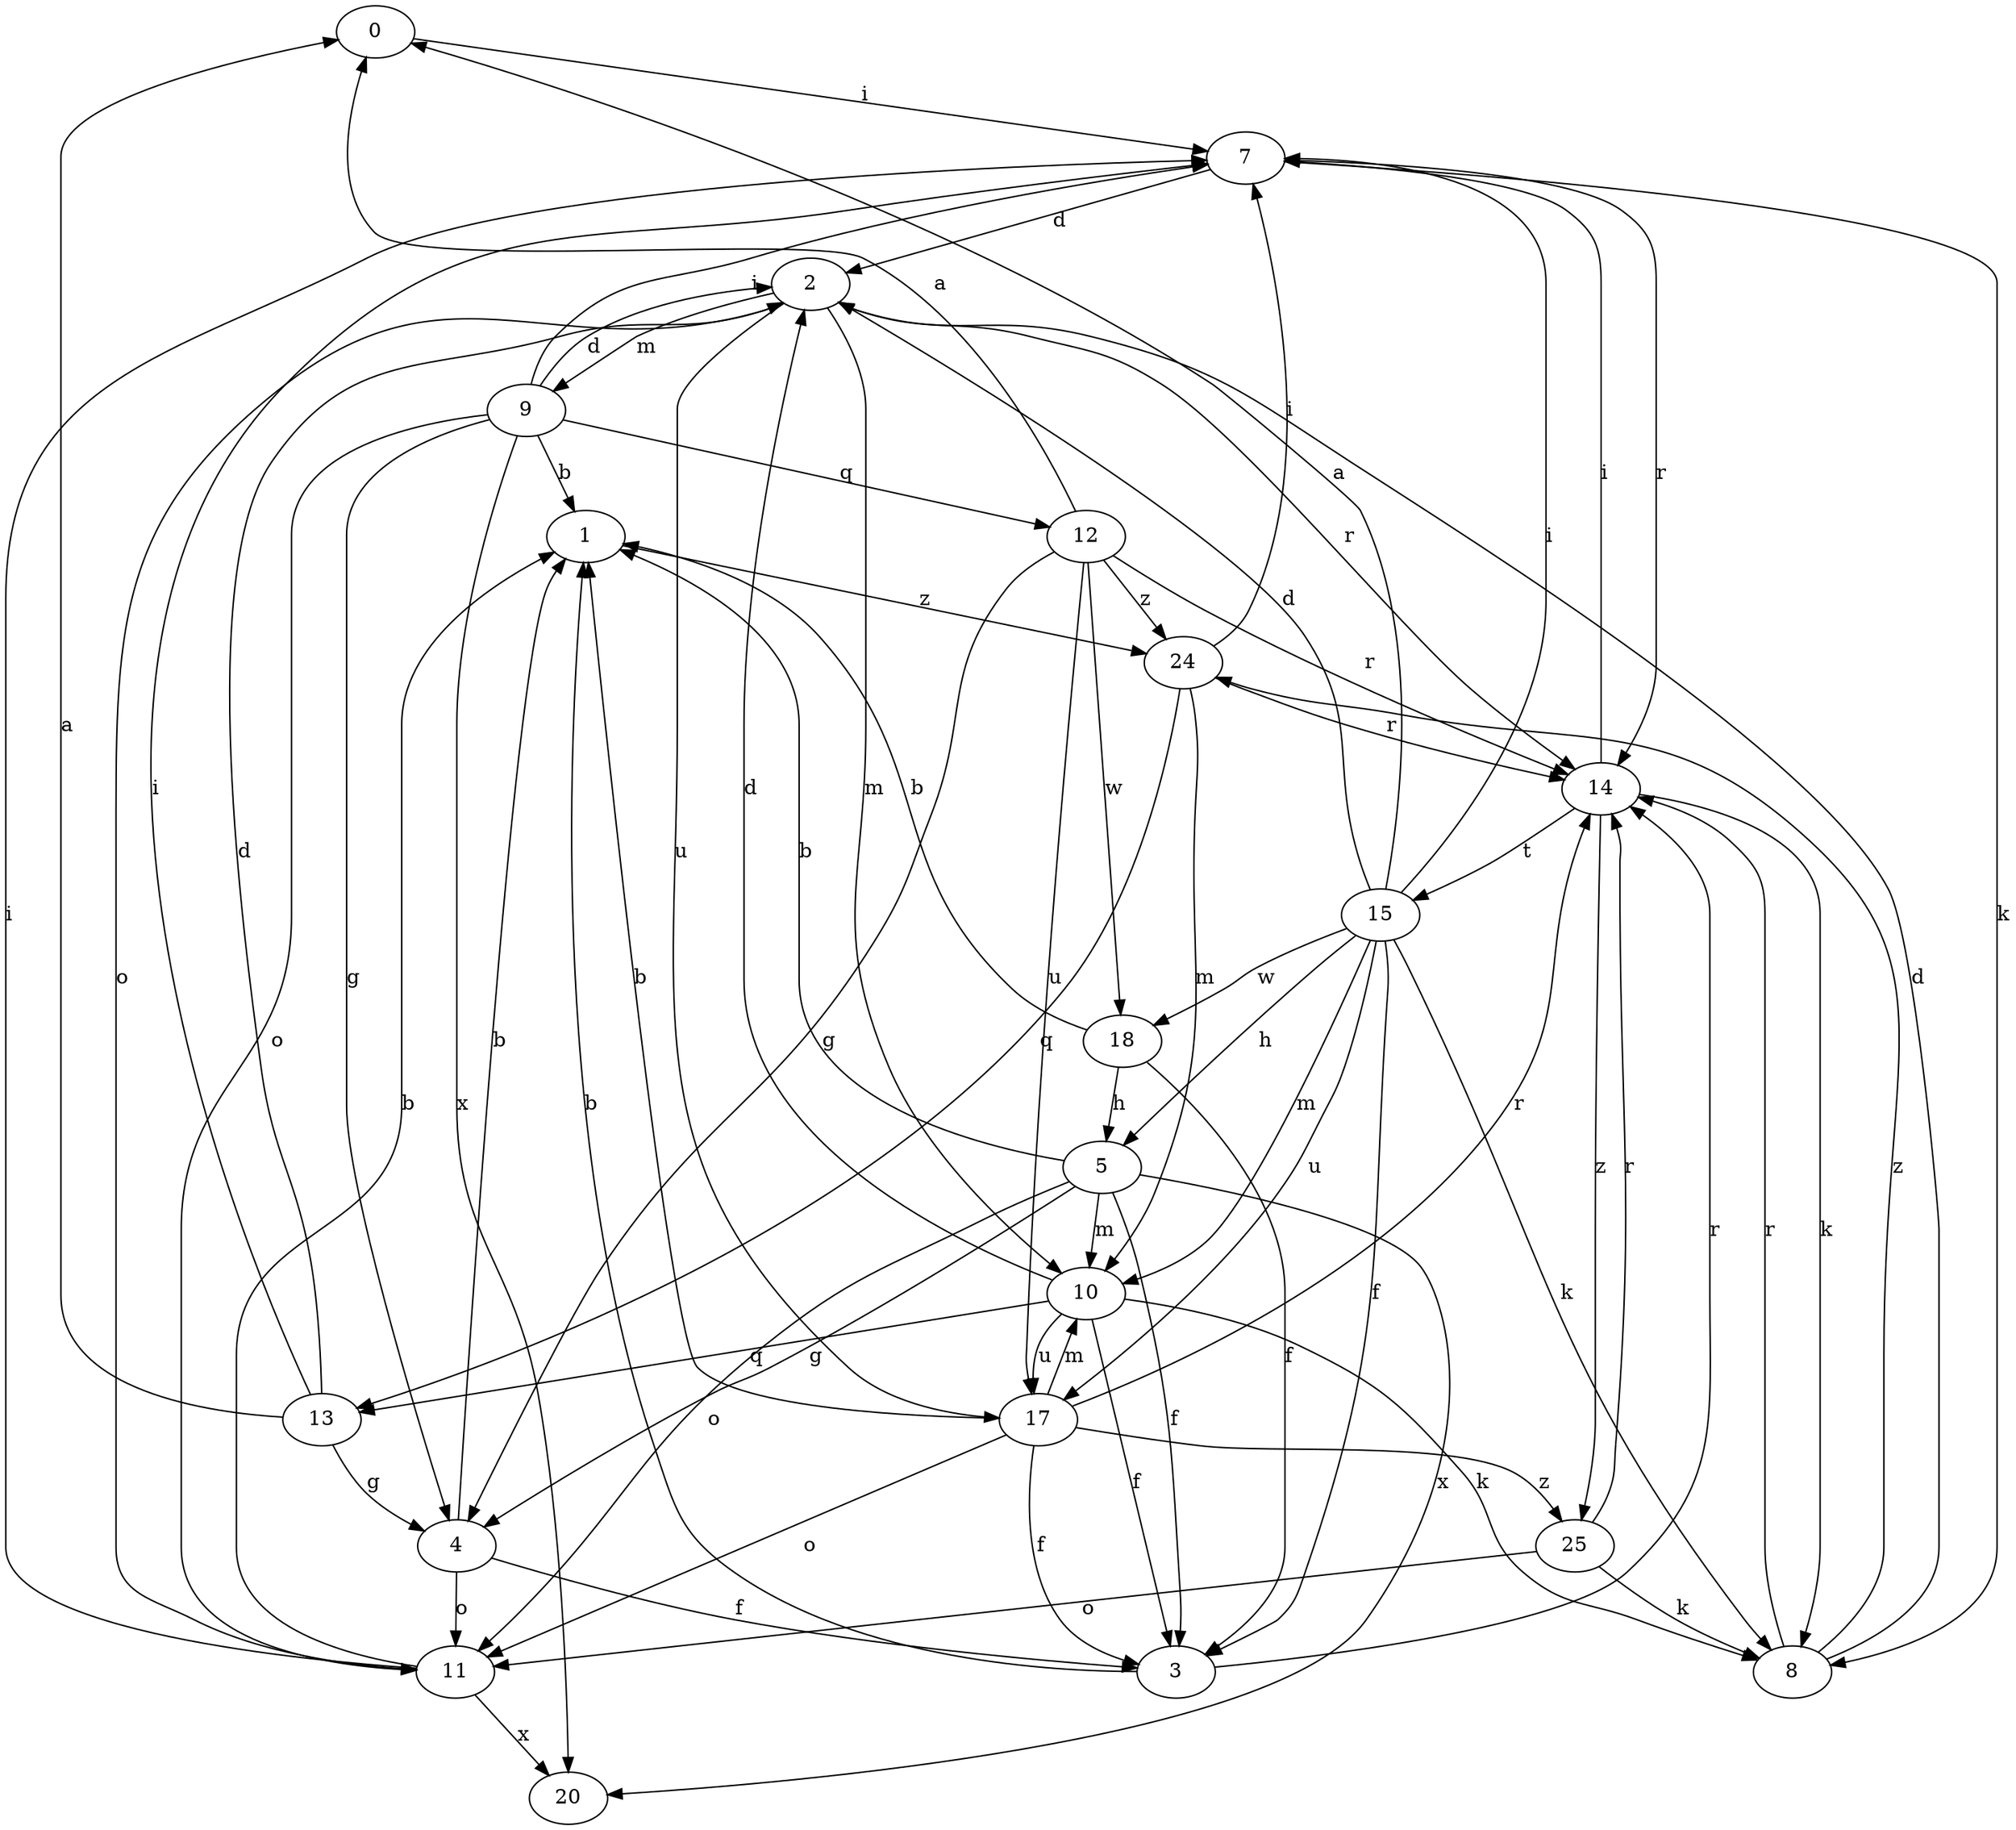 strict digraph  {
0;
1;
2;
3;
4;
5;
7;
8;
9;
10;
11;
12;
13;
14;
15;
17;
18;
20;
24;
25;
0 -> 7  [label=i];
1 -> 24  [label=z];
2 -> 9  [label=m];
2 -> 10  [label=m];
2 -> 11  [label=o];
2 -> 14  [label=r];
2 -> 17  [label=u];
3 -> 1  [label=b];
3 -> 14  [label=r];
4 -> 1  [label=b];
4 -> 3  [label=f];
4 -> 11  [label=o];
5 -> 1  [label=b];
5 -> 3  [label=f];
5 -> 4  [label=g];
5 -> 10  [label=m];
5 -> 11  [label=o];
5 -> 20  [label=x];
7 -> 2  [label=d];
7 -> 8  [label=k];
7 -> 14  [label=r];
8 -> 2  [label=d];
8 -> 14  [label=r];
8 -> 24  [label=z];
9 -> 1  [label=b];
9 -> 2  [label=d];
9 -> 4  [label=g];
9 -> 7  [label=i];
9 -> 11  [label=o];
9 -> 12  [label=q];
9 -> 20  [label=x];
10 -> 2  [label=d];
10 -> 3  [label=f];
10 -> 8  [label=k];
10 -> 13  [label=q];
10 -> 17  [label=u];
11 -> 1  [label=b];
11 -> 7  [label=i];
11 -> 20  [label=x];
12 -> 0  [label=a];
12 -> 4  [label=g];
12 -> 14  [label=r];
12 -> 17  [label=u];
12 -> 18  [label=w];
12 -> 24  [label=z];
13 -> 0  [label=a];
13 -> 2  [label=d];
13 -> 4  [label=g];
13 -> 7  [label=i];
14 -> 7  [label=i];
14 -> 8  [label=k];
14 -> 15  [label=t];
14 -> 25  [label=z];
15 -> 0  [label=a];
15 -> 2  [label=d];
15 -> 3  [label=f];
15 -> 5  [label=h];
15 -> 7  [label=i];
15 -> 8  [label=k];
15 -> 10  [label=m];
15 -> 17  [label=u];
15 -> 18  [label=w];
17 -> 1  [label=b];
17 -> 3  [label=f];
17 -> 10  [label=m];
17 -> 11  [label=o];
17 -> 14  [label=r];
17 -> 25  [label=z];
18 -> 1  [label=b];
18 -> 3  [label=f];
18 -> 5  [label=h];
24 -> 7  [label=i];
24 -> 10  [label=m];
24 -> 13  [label=q];
24 -> 14  [label=r];
25 -> 8  [label=k];
25 -> 11  [label=o];
25 -> 14  [label=r];
}
